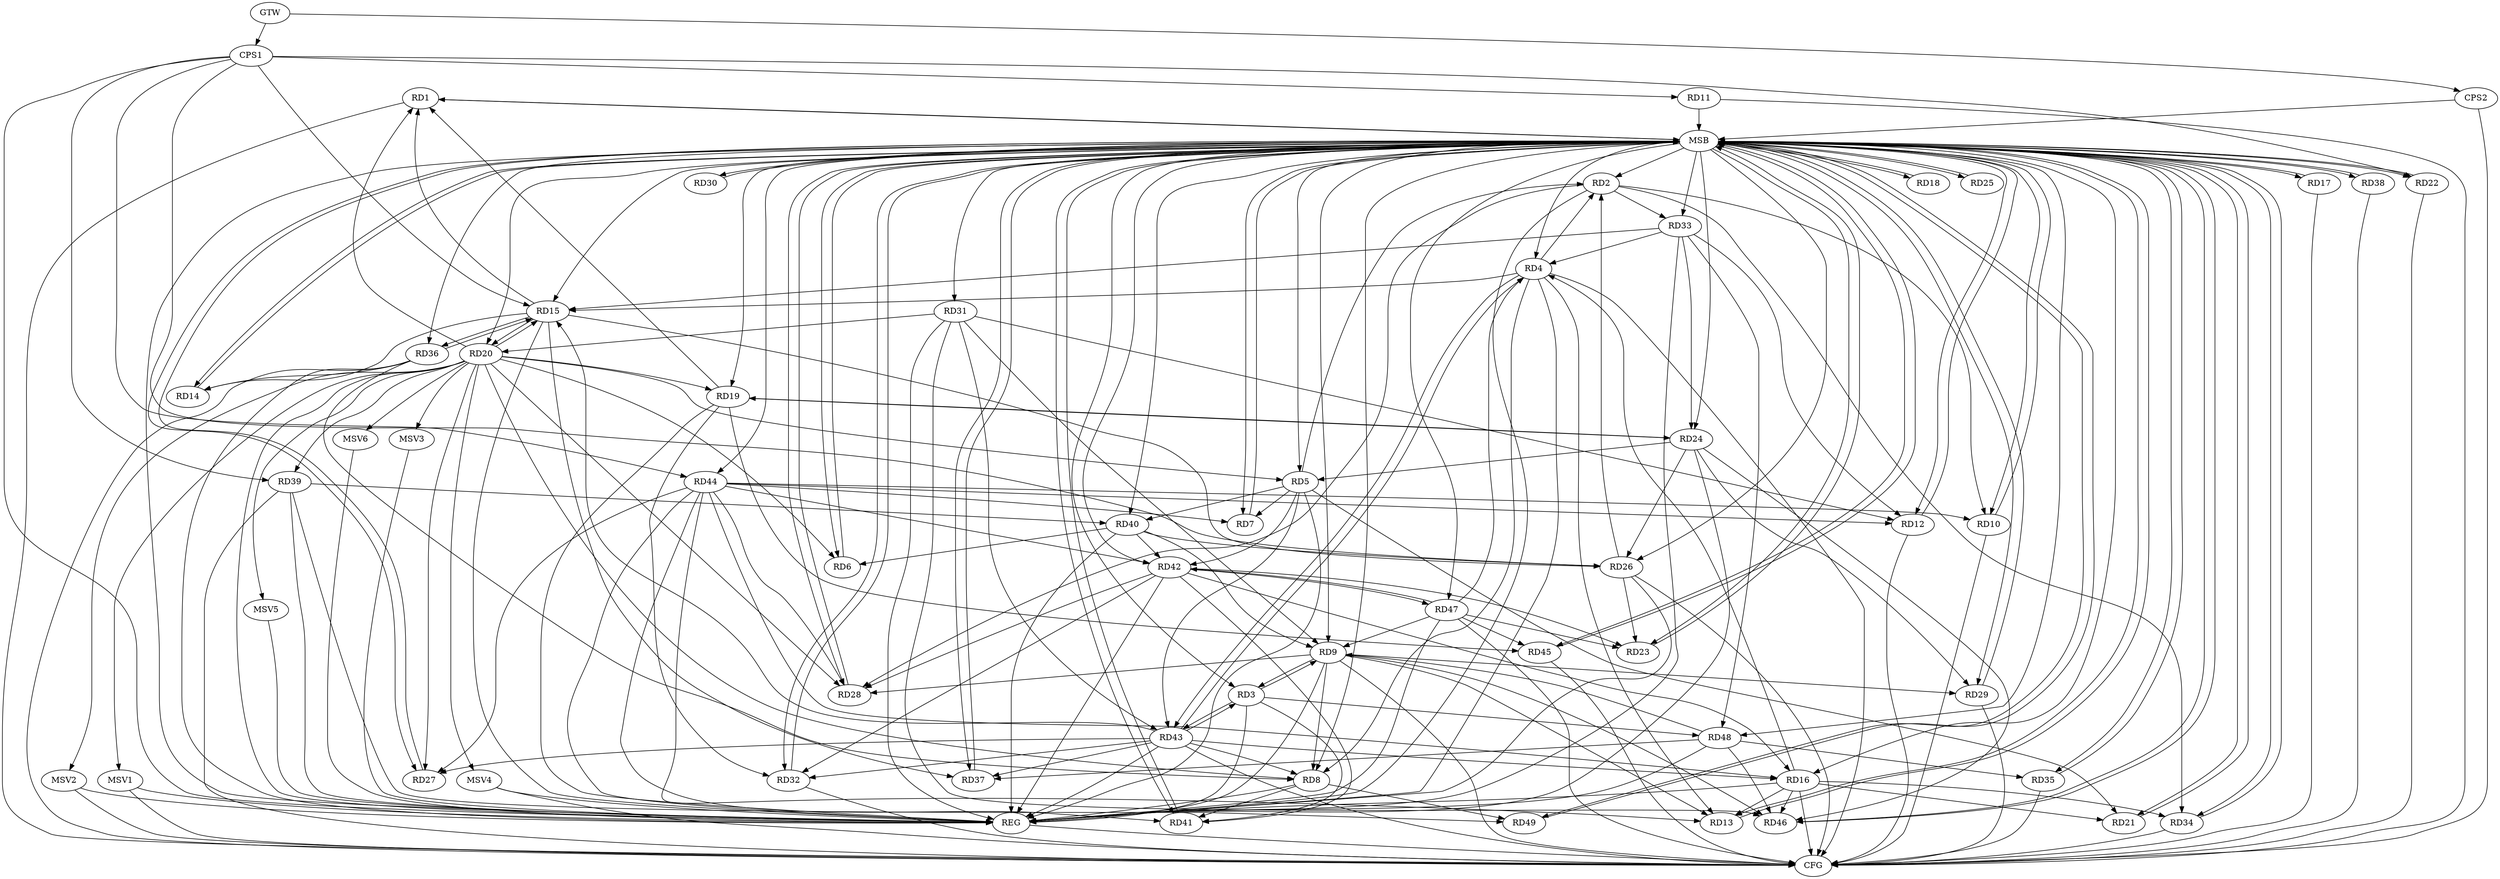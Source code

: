 strict digraph G {
  RD1 [ label="RD1" ];
  RD2 [ label="RD2" ];
  RD3 [ label="RD3" ];
  RD4 [ label="RD4" ];
  RD5 [ label="RD5" ];
  RD6 [ label="RD6" ];
  RD7 [ label="RD7" ];
  RD8 [ label="RD8" ];
  RD9 [ label="RD9" ];
  RD10 [ label="RD10" ];
  RD11 [ label="RD11" ];
  RD12 [ label="RD12" ];
  RD13 [ label="RD13" ];
  RD14 [ label="RD14" ];
  RD15 [ label="RD15" ];
  RD16 [ label="RD16" ];
  RD17 [ label="RD17" ];
  RD18 [ label="RD18" ];
  RD19 [ label="RD19" ];
  RD20 [ label="RD20" ];
  RD21 [ label="RD21" ];
  RD22 [ label="RD22" ];
  RD23 [ label="RD23" ];
  RD24 [ label="RD24" ];
  RD25 [ label="RD25" ];
  RD26 [ label="RD26" ];
  RD27 [ label="RD27" ];
  RD28 [ label="RD28" ];
  RD29 [ label="RD29" ];
  RD30 [ label="RD30" ];
  RD31 [ label="RD31" ];
  RD32 [ label="RD32" ];
  RD33 [ label="RD33" ];
  RD34 [ label="RD34" ];
  RD35 [ label="RD35" ];
  RD36 [ label="RD36" ];
  RD37 [ label="RD37" ];
  RD38 [ label="RD38" ];
  RD39 [ label="RD39" ];
  RD40 [ label="RD40" ];
  RD41 [ label="RD41" ];
  RD42 [ label="RD42" ];
  RD43 [ label="RD43" ];
  RD44 [ label="RD44" ];
  RD45 [ label="RD45" ];
  RD46 [ label="RD46" ];
  RD47 [ label="RD47" ];
  RD48 [ label="RD48" ];
  RD49 [ label="RD49" ];
  CPS1 [ label="CPS1" ];
  CPS2 [ label="CPS2" ];
  GTW [ label="GTW" ];
  REG [ label="REG" ];
  MSB [ label="MSB" ];
  CFG [ label="CFG" ];
  MSV1 [ label="MSV1" ];
  MSV2 [ label="MSV2" ];
  MSV3 [ label="MSV3" ];
  MSV4 [ label="MSV4" ];
  MSV5 [ label="MSV5" ];
  MSV6 [ label="MSV6" ];
  RD15 -> RD1;
  RD19 -> RD1;
  RD20 -> RD1;
  RD4 -> RD2;
  RD5 -> RD2;
  RD2 -> RD10;
  RD26 -> RD2;
  RD2 -> RD28;
  RD2 -> RD33;
  RD2 -> RD34;
  RD3 -> RD9;
  RD9 -> RD3;
  RD3 -> RD41;
  RD3 -> RD43;
  RD43 -> RD3;
  RD3 -> RD48;
  RD4 -> RD8;
  RD4 -> RD13;
  RD4 -> RD15;
  RD16 -> RD4;
  RD33 -> RD4;
  RD4 -> RD43;
  RD43 -> RD4;
  RD47 -> RD4;
  RD5 -> RD7;
  RD20 -> RD5;
  RD5 -> RD21;
  RD24 -> RD5;
  RD5 -> RD40;
  RD5 -> RD42;
  RD5 -> RD43;
  RD20 -> RD6;
  RD40 -> RD6;
  RD44 -> RD7;
  RD9 -> RD8;
  RD20 -> RD8;
  RD36 -> RD8;
  RD8 -> RD41;
  RD43 -> RD8;
  RD8 -> RD49;
  RD9 -> RD13;
  RD9 -> RD28;
  RD9 -> RD29;
  RD31 -> RD9;
  RD40 -> RD9;
  RD9 -> RD46;
  RD47 -> RD9;
  RD48 -> RD9;
  RD44 -> RD10;
  RD31 -> RD12;
  RD33 -> RD12;
  RD44 -> RD12;
  RD16 -> RD13;
  RD44 -> RD13;
  RD15 -> RD14;
  RD36 -> RD14;
  RD15 -> RD20;
  RD20 -> RD15;
  RD15 -> RD26;
  RD33 -> RD15;
  RD15 -> RD36;
  RD36 -> RD15;
  RD15 -> RD37;
  RD43 -> RD15;
  RD16 -> RD21;
  RD16 -> RD34;
  RD42 -> RD16;
  RD43 -> RD16;
  RD44 -> RD16;
  RD16 -> RD46;
  RD20 -> RD19;
  RD19 -> RD24;
  RD24 -> RD19;
  RD19 -> RD32;
  RD19 -> RD45;
  RD20 -> RD27;
  RD20 -> RD28;
  RD31 -> RD20;
  RD20 -> RD39;
  RD26 -> RD23;
  RD42 -> RD23;
  RD47 -> RD23;
  RD24 -> RD26;
  RD24 -> RD29;
  RD33 -> RD24;
  RD24 -> RD46;
  RD40 -> RD26;
  RD43 -> RD27;
  RD44 -> RD27;
  RD42 -> RD28;
  RD44 -> RD28;
  RD31 -> RD43;
  RD31 -> RD46;
  RD42 -> RD32;
  RD43 -> RD32;
  RD33 -> RD48;
  RD48 -> RD35;
  RD43 -> RD37;
  RD48 -> RD37;
  RD39 -> RD40;
  RD39 -> RD49;
  RD40 -> RD42;
  RD42 -> RD41;
  RD44 -> RD41;
  RD44 -> RD42;
  RD42 -> RD47;
  RD47 -> RD42;
  RD47 -> RD45;
  RD48 -> RD46;
  CPS1 -> RD44;
  CPS1 -> RD11;
  CPS1 -> RD22;
  CPS1 -> RD39;
  CPS1 -> RD26;
  CPS1 -> RD15;
  GTW -> CPS1;
  GTW -> CPS2;
  RD2 -> REG;
  RD3 -> REG;
  RD4 -> REG;
  RD5 -> REG;
  RD8 -> REG;
  RD9 -> REG;
  RD15 -> REG;
  RD16 -> REG;
  RD19 -> REG;
  RD20 -> REG;
  RD24 -> REG;
  RD26 -> REG;
  RD31 -> REG;
  RD33 -> REG;
  RD36 -> REG;
  RD39 -> REG;
  RD40 -> REG;
  RD42 -> REG;
  RD43 -> REG;
  RD44 -> REG;
  RD47 -> REG;
  RD48 -> REG;
  CPS1 -> REG;
  RD1 -> MSB;
  MSB -> RD9;
  MSB -> RD20;
  MSB -> RD21;
  MSB -> RD22;
  MSB -> RD33;
  MSB -> RD38;
  MSB -> RD40;
  MSB -> RD45;
  MSB -> RD47;
  MSB -> RD49;
  MSB -> REG;
  RD6 -> MSB;
  MSB -> RD31;
  MSB -> RD34;
  RD7 -> MSB;
  MSB -> RD3;
  MSB -> RD6;
  MSB -> RD14;
  MSB -> RD23;
  MSB -> RD24;
  MSB -> RD35;
  MSB -> RD41;
  MSB -> RD48;
  RD10 -> MSB;
  MSB -> RD5;
  RD11 -> MSB;
  MSB -> RD28;
  RD12 -> MSB;
  MSB -> RD4;
  MSB -> RD27;
  MSB -> RD30;
  MSB -> RD36;
  RD13 -> MSB;
  MSB -> RD1;
  MSB -> RD29;
  RD14 -> MSB;
  MSB -> RD2;
  MSB -> RD17;
  MSB -> RD19;
  MSB -> RD25;
  MSB -> RD32;
  MSB -> RD46;
  RD17 -> MSB;
  RD18 -> MSB;
  MSB -> RD7;
  MSB -> RD12;
  RD21 -> MSB;
  MSB -> RD42;
  MSB -> RD44;
  RD22 -> MSB;
  MSB -> RD16;
  RD23 -> MSB;
  MSB -> RD13;
  MSB -> RD18;
  MSB -> RD37;
  RD25 -> MSB;
  RD27 -> MSB;
  RD28 -> MSB;
  MSB -> RD10;
  RD29 -> MSB;
  MSB -> RD26;
  RD30 -> MSB;
  RD32 -> MSB;
  RD34 -> MSB;
  MSB -> RD15;
  RD35 -> MSB;
  RD37 -> MSB;
  RD38 -> MSB;
  RD41 -> MSB;
  RD45 -> MSB;
  RD46 -> MSB;
  MSB -> RD8;
  RD49 -> MSB;
  CPS2 -> MSB;
  RD17 -> CFG;
  RD4 -> CFG;
  RD11 -> CFG;
  RD32 -> CFG;
  RD35 -> CFG;
  RD9 -> CFG;
  RD26 -> CFG;
  RD12 -> CFG;
  RD29 -> CFG;
  RD16 -> CFG;
  CPS2 -> CFG;
  RD47 -> CFG;
  RD36 -> CFG;
  RD1 -> CFG;
  RD22 -> CFG;
  RD10 -> CFG;
  RD34 -> CFG;
  RD45 -> CFG;
  RD38 -> CFG;
  RD43 -> CFG;
  RD39 -> CFG;
  REG -> CFG;
  RD20 -> MSV1;
  RD20 -> MSV2;
  RD20 -> MSV3;
  RD20 -> MSV4;
  RD20 -> MSV5;
  RD20 -> MSV6;
  MSV1 -> REG;
  MSV1 -> CFG;
  MSV2 -> REG;
  MSV2 -> CFG;
  MSV3 -> REG;
  MSV4 -> REG;
  MSV4 -> CFG;
  MSV5 -> REG;
  MSV6 -> REG;
}
